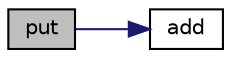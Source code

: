 digraph "put"
{
  edge [fontname="Helvetica",fontsize="10",labelfontname="Helvetica",labelfontsize="10"];
  node [fontname="Helvetica",fontsize="10",shape=record];
  rankdir="LR";
  Node70 [label="put",height=0.2,width=0.4,color="black", fillcolor="grey75", style="filled", fontcolor="black"];
  Node70 -> Node71 [color="midnightblue",fontsize="10",style="solid",fontname="Helvetica"];
  Node71 [label="add",height=0.2,width=0.4,color="black", fillcolor="white", style="filled",URL="$class_zest_1_1_router_1_1_router.html#ac897e899f8138035a0cffd811e66e511"];
}
